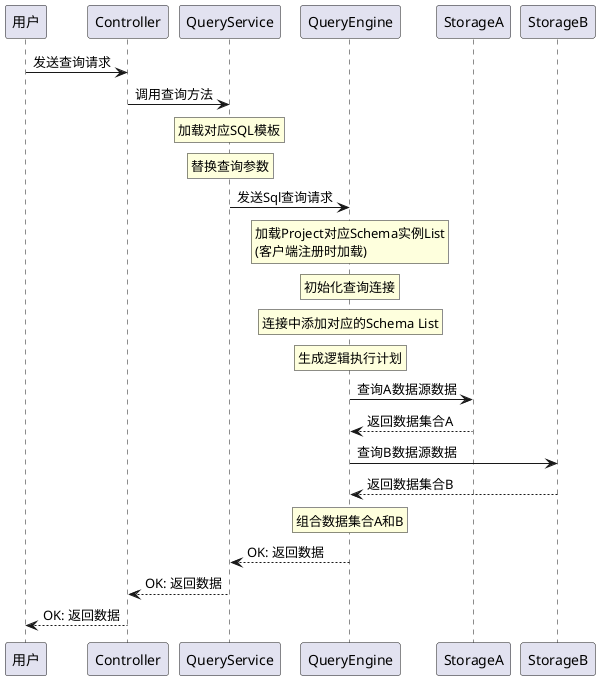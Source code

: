 @startuml

用户 -> Controller: 发送查询请求
Controller -> QueryService: 调用查询方法

rnote over QueryService
    加载对应SQL模板
end rnote

rnote over QueryService
    替换查询参数
end rnote

QueryService -> QueryEngine: 发送Sql查询请求

rnote over QueryEngine
    加载Project对应Schema实例List
    (客户端注册时加载)
end rnote
rnote over QueryEngine
    初始化查询连接
end rnote
rnote over QueryEngine
    连接中添加对应的Schema List
end rnote
rnote over QueryEngine
    生成逻辑执行计划
end rnote

QueryEngine -> StorageA: 查询A数据源数据
StorageA --> QueryEngine: 返回数据集合A
QueryEngine -> StorageB: 查询B数据源数据
StorageB --> QueryEngine: 返回数据集合B

rnote over QueryEngine
    组合数据集合A和B
end rnote

QueryEngine --> QueryService: OK: 返回数据
QueryService --> Controller: OK: 返回数据
Controller --> 用户: OK: 返回数据

@enduml
